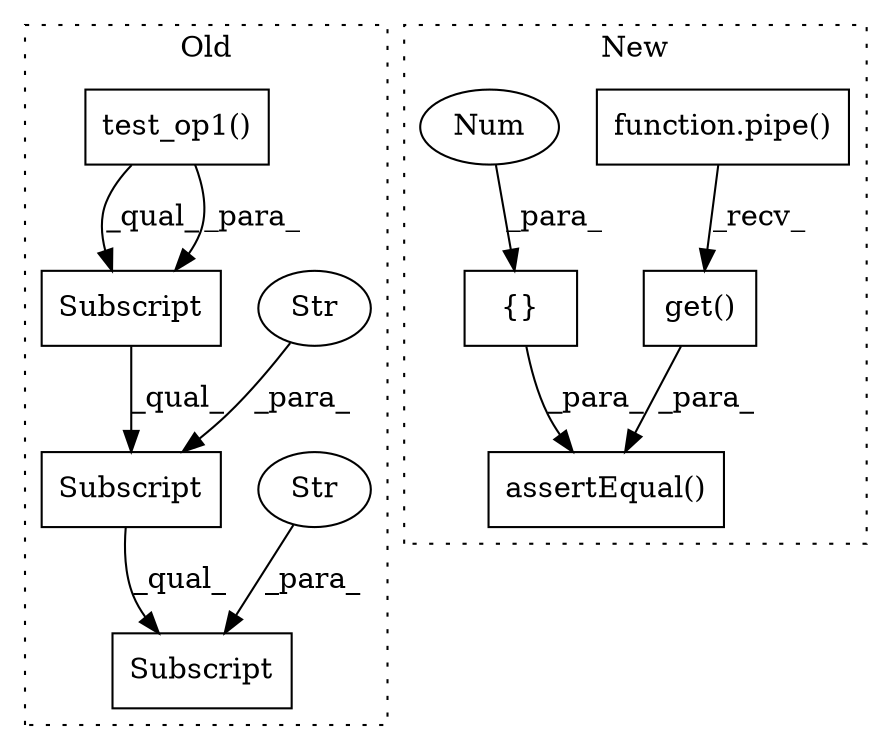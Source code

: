 digraph G {
subgraph cluster0 {
1 [label="Subscript" a="63" s="4767,0" l="47,0" shape="box"];
3 [label="Str" a="66" s="4807" l="6" shape="ellipse"];
4 [label="Subscript" a="63" s="4767,0" l="39,0" shape="box"];
5 [label="Str" a="66" s="4794" l="11" shape="ellipse"];
6 [label="Subscript" a="63" s="4767,0" l="26,0" shape="box"];
8 [label="test_op1()" a="75" s="4726" l="14" shape="box"];
label = "Old";
style="dotted";
}
subgraph cluster1 {
2 [label="function.pipe()" a="75" s="7715,7724" l="5,1" shape="box"];
7 [label="assertEqual()" a="75" s="7826,7864" l="17,1" shape="box"];
9 [label="get()" a="75" s="7843" l="9" shape="box"];
10 [label="{}" a="59" s="7854,7863" l="1,0" shape="box"];
11 [label="Num" a="76" s="7860" l="3" shape="ellipse"];
label = "New";
style="dotted";
}
2 -> 9 [label="_recv_"];
3 -> 1 [label="_para_"];
4 -> 1 [label="_qual_"];
5 -> 4 [label="_para_"];
6 -> 4 [label="_qual_"];
8 -> 6 [label="_qual_"];
8 -> 6 [label="_para_"];
9 -> 7 [label="_para_"];
10 -> 7 [label="_para_"];
11 -> 10 [label="_para_"];
}